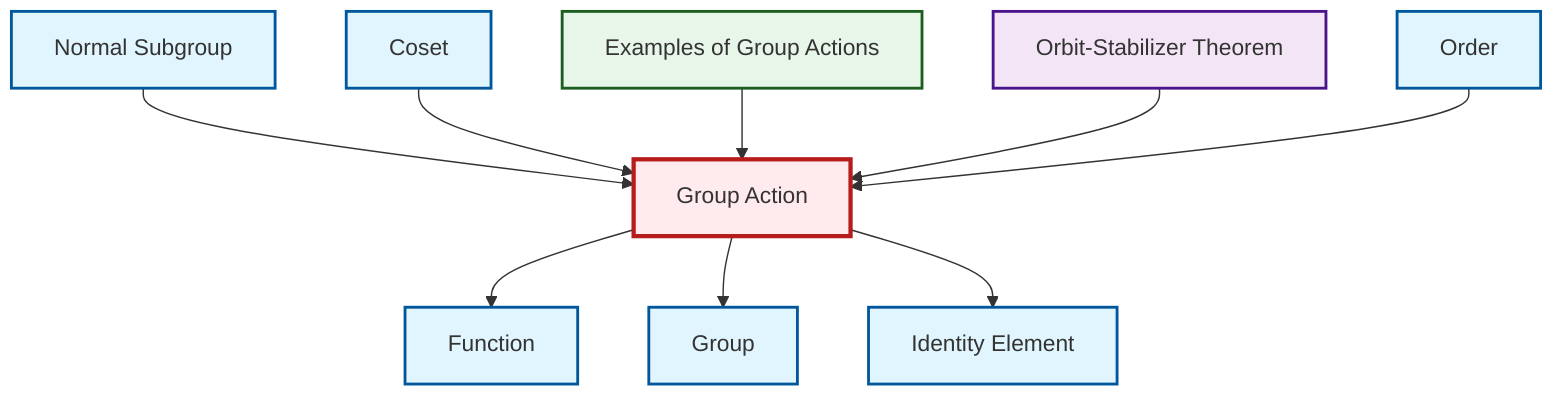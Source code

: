 graph TD
    classDef definition fill:#e1f5fe,stroke:#01579b,stroke-width:2px
    classDef theorem fill:#f3e5f5,stroke:#4a148c,stroke-width:2px
    classDef axiom fill:#fff3e0,stroke:#e65100,stroke-width:2px
    classDef example fill:#e8f5e9,stroke:#1b5e20,stroke-width:2px
    classDef current fill:#ffebee,stroke:#b71c1c,stroke-width:3px
    ex-group-action-examples["Examples of Group Actions"]:::example
    def-coset["Coset"]:::definition
    def-group["Group"]:::definition
    def-group-action["Group Action"]:::definition
    def-normal-subgroup["Normal Subgroup"]:::definition
    thm-orbit-stabilizer["Orbit-Stabilizer Theorem"]:::theorem
    def-identity-element["Identity Element"]:::definition
    def-order["Order"]:::definition
    def-function["Function"]:::definition
    def-normal-subgroup --> def-group-action
    def-coset --> def-group-action
    def-group-action --> def-function
    ex-group-action-examples --> def-group-action
    def-group-action --> def-group
    def-group-action --> def-identity-element
    thm-orbit-stabilizer --> def-group-action
    def-order --> def-group-action
    class def-group-action current